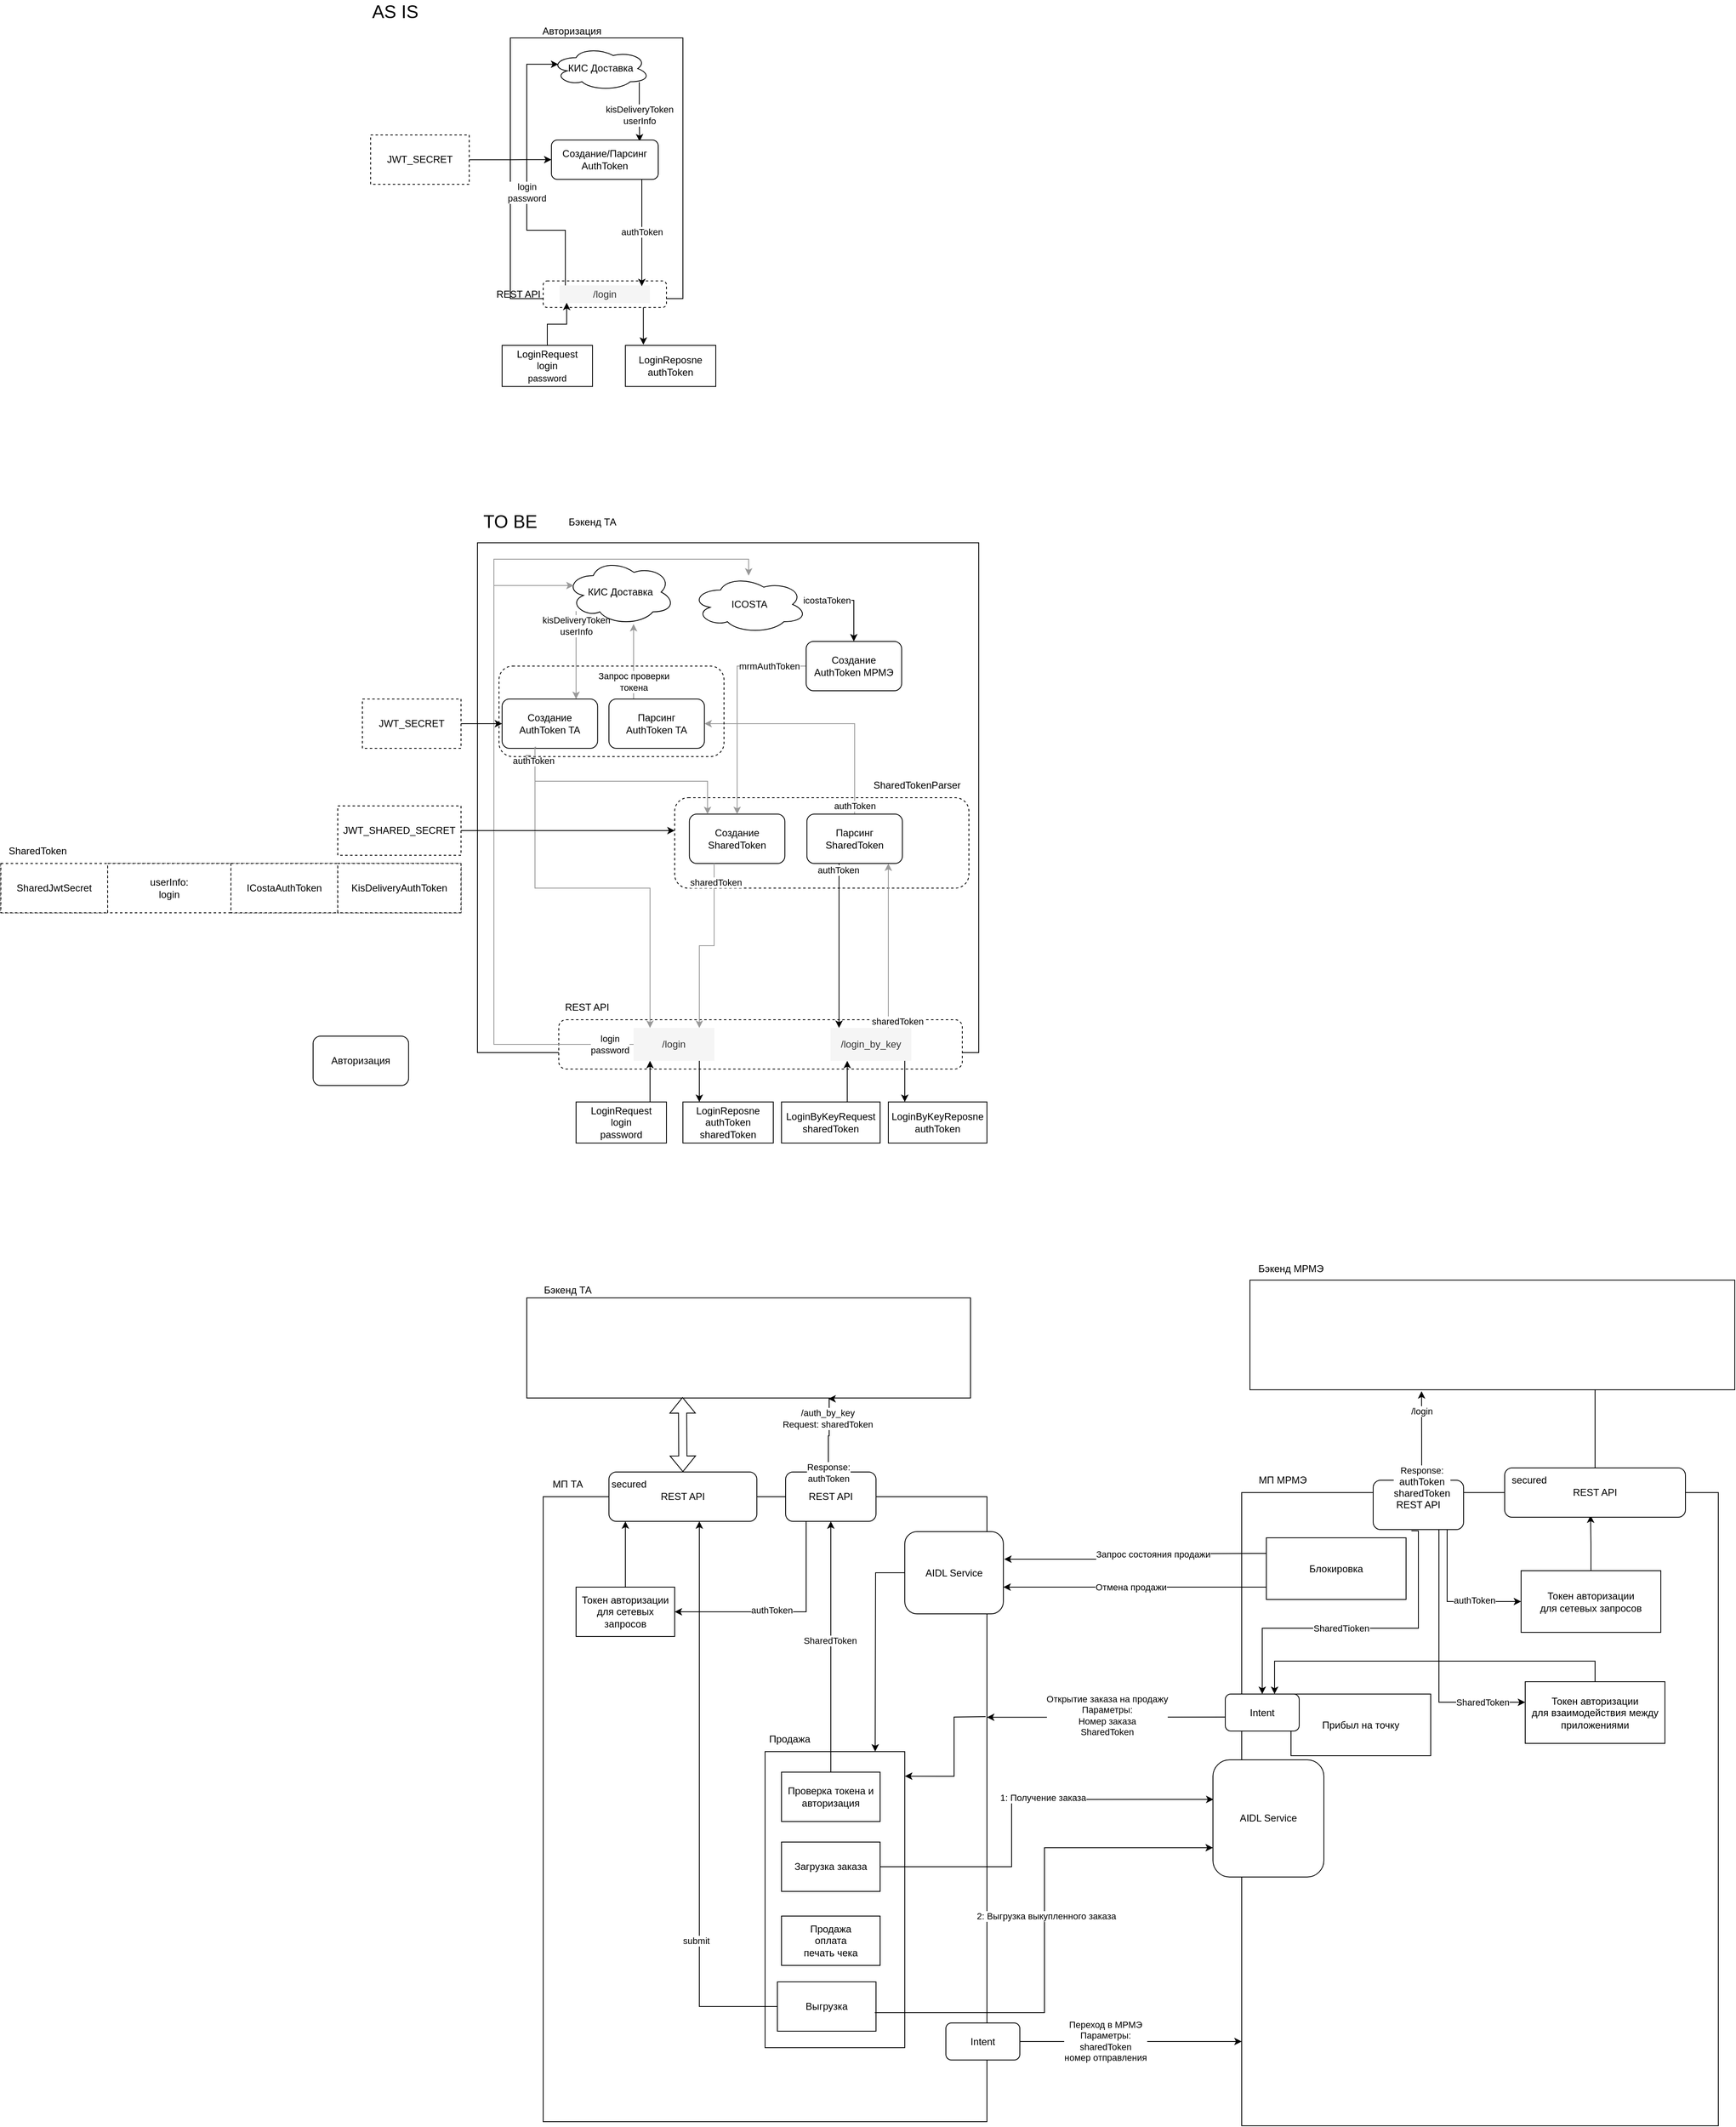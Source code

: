 <mxfile version="22.1.11" type="github">
  <diagram name="Страница — 1" id="DCO2adIk4ktqc4p3Er-f">
    <mxGraphModel dx="2122" dy="2095" grid="1" gridSize="10" guides="1" tooltips="1" connect="1" arrows="1" fold="1" page="0" pageScale="1" pageWidth="827" pageHeight="1169" math="0" shadow="0">
      <root>
        <mxCell id="0" />
        <mxCell id="1" parent="0" />
        <mxCell id="7NpBARmA--catoXs38UZ-27" value="" style="group" parent="1" vertex="1" connectable="0">
          <mxGeometry x="-440" y="340" width="580" height="790" as="geometry" />
        </mxCell>
        <mxCell id="7NpBARmA--catoXs38UZ-1" value="" style="rounded=0;whiteSpace=wrap;html=1;" parent="7NpBARmA--catoXs38UZ-27" vertex="1">
          <mxGeometry y="30" width="540" height="760" as="geometry" />
        </mxCell>
        <mxCell id="7NpBARmA--catoXs38UZ-10" value="AIDL Service" style="rounded=1;whiteSpace=wrap;html=1;" parent="7NpBARmA--catoXs38UZ-27" vertex="1">
          <mxGeometry x="440" y="72.5" width="120" height="100" as="geometry" />
        </mxCell>
        <mxCell id="7NpBARmA--catoXs38UZ-34" value="" style="rounded=0;whiteSpace=wrap;html=1;" parent="7NpBARmA--catoXs38UZ-27" vertex="1">
          <mxGeometry x="270" y="340" width="170" height="360" as="geometry" />
        </mxCell>
        <mxCell id="7NpBARmA--catoXs38UZ-58" style="edgeStyle=orthogonalEdgeStyle;rounded=0;orthogonalLoop=1;jettySize=auto;html=1;exitX=0;exitY=0.5;exitDx=0;exitDy=0;" parent="7NpBARmA--catoXs38UZ-27" source="7NpBARmA--catoXs38UZ-85" edge="1">
          <mxGeometry relative="1" as="geometry">
            <mxPoint x="270" y="497.524" as="sourcePoint" />
            <mxPoint x="190" y="60" as="targetPoint" />
            <Array as="points">
              <mxPoint x="190" y="650" />
            </Array>
          </mxGeometry>
        </mxCell>
        <mxCell id="7NpBARmA--catoXs38UZ-59" value="submit" style="edgeLabel;html=1;align=center;verticalAlign=middle;resizable=0;points=[];" parent="7NpBARmA--catoXs38UZ-58" vertex="1" connectable="0">
          <mxGeometry x="-0.489" y="4" relative="1" as="geometry">
            <mxPoint as="offset" />
          </mxGeometry>
        </mxCell>
        <mxCell id="7NpBARmA--catoXs38UZ-49" value="" style="endArrow=classic;html=1;rounded=0;exitX=0.997;exitY=0.352;exitDx=0;exitDy=0;exitPerimeter=0;entryX=1.001;entryY=0.083;entryDx=0;entryDy=0;entryPerimeter=0;" parent="7NpBARmA--catoXs38UZ-27" source="7NpBARmA--catoXs38UZ-1" target="7NpBARmA--catoXs38UZ-34" edge="1">
          <mxGeometry width="50" height="50" relative="1" as="geometry">
            <mxPoint x="810" y="280" as="sourcePoint" />
            <mxPoint x="860" y="230" as="targetPoint" />
            <Array as="points">
              <mxPoint x="500" y="298" />
              <mxPoint x="500" y="370" />
            </Array>
          </mxGeometry>
        </mxCell>
        <mxCell id="7NpBARmA--catoXs38UZ-54" style="edgeStyle=orthogonalEdgeStyle;rounded=0;orthogonalLoop=1;jettySize=auto;html=1;" parent="7NpBARmA--catoXs38UZ-27" source="7NpBARmA--catoXs38UZ-10" edge="1">
          <mxGeometry relative="1" as="geometry">
            <mxPoint x="404" y="340" as="targetPoint" />
          </mxGeometry>
        </mxCell>
        <mxCell id="7NpBARmA--catoXs38UZ-100" style="edgeStyle=orthogonalEdgeStyle;rounded=0;orthogonalLoop=1;jettySize=auto;html=1;" parent="7NpBARmA--catoXs38UZ-27" source="7NpBARmA--catoXs38UZ-69" target="7NpBARmA--catoXs38UZ-36" edge="1">
          <mxGeometry relative="1" as="geometry">
            <Array as="points">
              <mxPoint x="100" y="80" />
              <mxPoint x="100" y="80" />
            </Array>
          </mxGeometry>
        </mxCell>
        <mxCell id="7NpBARmA--catoXs38UZ-69" value="Токен авторизации&lt;br style=&quot;border-color: var(--border-color);&quot;&gt;для сетевых запросов" style="rounded=0;whiteSpace=wrap;html=1;" parent="7NpBARmA--catoXs38UZ-27" vertex="1">
          <mxGeometry x="40" y="140" width="120" height="60" as="geometry" />
        </mxCell>
        <mxCell id="7NpBARmA--catoXs38UZ-96" style="edgeStyle=orthogonalEdgeStyle;rounded=0;orthogonalLoop=1;jettySize=auto;html=1;entryX=0.5;entryY=1;entryDx=0;entryDy=0;" parent="7NpBARmA--catoXs38UZ-27" source="7NpBARmA--catoXs38UZ-83" target="7NpBARmA--catoXs38UZ-92" edge="1">
          <mxGeometry relative="1" as="geometry" />
        </mxCell>
        <mxCell id="7NpBARmA--catoXs38UZ-97" value="SharedToken" style="edgeLabel;html=1;align=center;verticalAlign=middle;resizable=0;points=[];" parent="7NpBARmA--catoXs38UZ-96" vertex="1" connectable="0">
          <mxGeometry x="0.051" y="1" relative="1" as="geometry">
            <mxPoint as="offset" />
          </mxGeometry>
        </mxCell>
        <mxCell id="7NpBARmA--catoXs38UZ-83" value="Проверка токена и авторизация" style="rounded=0;whiteSpace=wrap;html=1;" parent="7NpBARmA--catoXs38UZ-27" vertex="1">
          <mxGeometry x="290" y="365" width="120" height="60" as="geometry" />
        </mxCell>
        <mxCell id="7NpBARmA--catoXs38UZ-84" value="Продажа&lt;br&gt;оплата&lt;br&gt;печать чека" style="rounded=0;whiteSpace=wrap;html=1;" parent="7NpBARmA--catoXs38UZ-27" vertex="1">
          <mxGeometry x="290" y="540" width="120" height="60" as="geometry" />
        </mxCell>
        <mxCell id="7NpBARmA--catoXs38UZ-85" value="Выгрузка" style="rounded=0;whiteSpace=wrap;html=1;" parent="7NpBARmA--catoXs38UZ-27" vertex="1">
          <mxGeometry x="285" y="620" width="120" height="60" as="geometry" />
        </mxCell>
        <mxCell id="7NpBARmA--catoXs38UZ-86" value="Продажа" style="text;html=1;strokeColor=none;fillColor=none;align=center;verticalAlign=middle;whiteSpace=wrap;rounded=0;" parent="7NpBARmA--catoXs38UZ-27" vertex="1">
          <mxGeometry x="270" y="310" width="60" height="30" as="geometry" />
        </mxCell>
        <mxCell id="7NpBARmA--catoXs38UZ-88" value="" style="group" parent="7NpBARmA--catoXs38UZ-27" vertex="1" connectable="0">
          <mxGeometry x="30" width="230" height="60" as="geometry" />
        </mxCell>
        <mxCell id="7NpBARmA--catoXs38UZ-89" value="" style="group" parent="7NpBARmA--catoXs38UZ-88" vertex="1" connectable="0">
          <mxGeometry width="230" height="60" as="geometry" />
        </mxCell>
        <mxCell id="7NpBARmA--catoXs38UZ-36" value="REST API" style="rounded=1;whiteSpace=wrap;html=1;" parent="7NpBARmA--catoXs38UZ-89" vertex="1">
          <mxGeometry x="50" width="180" height="60" as="geometry" />
        </mxCell>
        <mxCell id="7NpBARmA--catoXs38UZ-87" value="secured" style="text;html=1;strokeColor=none;fillColor=none;align=center;verticalAlign=middle;whiteSpace=wrap;rounded=0;" parent="7NpBARmA--catoXs38UZ-89" vertex="1">
          <mxGeometry x="50" width="49.286" height="30" as="geometry" />
        </mxCell>
        <mxCell id="7NpBARmA--catoXs38UZ-98" style="edgeStyle=orthogonalEdgeStyle;rounded=0;orthogonalLoop=1;jettySize=auto;html=1;entryX=1;entryY=0.5;entryDx=0;entryDy=0;" parent="7NpBARmA--catoXs38UZ-27" source="7NpBARmA--catoXs38UZ-92" target="7NpBARmA--catoXs38UZ-69" edge="1">
          <mxGeometry relative="1" as="geometry">
            <Array as="points">
              <mxPoint x="320" y="170" />
            </Array>
          </mxGeometry>
        </mxCell>
        <mxCell id="7NpBARmA--catoXs38UZ-99" value="authToken" style="edgeLabel;html=1;align=center;verticalAlign=middle;resizable=0;points=[];" parent="7NpBARmA--catoXs38UZ-98" vertex="1" connectable="0">
          <mxGeometry x="0.131" y="-2" relative="1" as="geometry">
            <mxPoint as="offset" />
          </mxGeometry>
        </mxCell>
        <mxCell id="7NpBARmA--catoXs38UZ-92" value="REST API" style="rounded=1;whiteSpace=wrap;html=1;" parent="7NpBARmA--catoXs38UZ-27" vertex="1">
          <mxGeometry x="295" width="110" height="60" as="geometry" />
        </mxCell>
        <mxCell id="7NpBARmA--catoXs38UZ-101" value="Загрузка заказа" style="rounded=0;whiteSpace=wrap;html=1;" parent="7NpBARmA--catoXs38UZ-27" vertex="1">
          <mxGeometry x="290" y="450" width="120" height="60" as="geometry" />
        </mxCell>
        <mxCell id="7NpBARmA--catoXs38UZ-7" value="МП ТА" style="text;html=1;strokeColor=none;fillColor=none;align=center;verticalAlign=middle;whiteSpace=wrap;rounded=0;" parent="7NpBARmA--catoXs38UZ-27" vertex="1">
          <mxGeometry width="60" height="30" as="geometry" />
        </mxCell>
        <mxCell id="7NpBARmA--catoXs38UZ-228" value="Intent" style="rounded=1;whiteSpace=wrap;html=1;" parent="7NpBARmA--catoXs38UZ-27" vertex="1">
          <mxGeometry x="490" y="670" width="90" height="45" as="geometry" />
        </mxCell>
        <mxCell id="7NpBARmA--catoXs38UZ-28" value="" style="group" parent="1" vertex="1" connectable="0">
          <mxGeometry x="410" y="335" width="580" height="800" as="geometry" />
        </mxCell>
        <mxCell id="7NpBARmA--catoXs38UZ-2" value="" style="rounded=0;whiteSpace=wrap;html=1;" parent="7NpBARmA--catoXs38UZ-28" vertex="1">
          <mxGeometry y="30" width="580" height="770" as="geometry" />
        </mxCell>
        <mxCell id="7NpBARmA--catoXs38UZ-8" value="МП МРМЭ" style="text;html=1;strokeColor=none;fillColor=none;align=center;verticalAlign=middle;whiteSpace=wrap;rounded=0;" parent="7NpBARmA--catoXs38UZ-28" vertex="1">
          <mxGeometry width="100" height="30" as="geometry" />
        </mxCell>
        <mxCell id="7NpBARmA--catoXs38UZ-14" value="Блокировка" style="rounded=0;whiteSpace=wrap;html=1;" parent="7NpBARmA--catoXs38UZ-28" vertex="1">
          <mxGeometry x="30" y="85" width="170" height="75" as="geometry" />
        </mxCell>
        <mxCell id="7NpBARmA--catoXs38UZ-33" value="Прибыл на точку" style="rounded=0;whiteSpace=wrap;html=1;" parent="7NpBARmA--catoXs38UZ-28" vertex="1">
          <mxGeometry x="60" y="275" width="170" height="75" as="geometry" />
        </mxCell>
        <mxCell id="7NpBARmA--catoXs38UZ-46" value="Intent" style="rounded=1;whiteSpace=wrap;html=1;" parent="7NpBARmA--catoXs38UZ-28" vertex="1">
          <mxGeometry x="-20" y="275" width="90" height="45" as="geometry" />
        </mxCell>
        <mxCell id="7NpBARmA--catoXs38UZ-48" value="AIDL Service" style="rounded=1;whiteSpace=wrap;html=1;" parent="7NpBARmA--catoXs38UZ-28" vertex="1">
          <mxGeometry x="-35" y="355" width="135" height="142.5" as="geometry" />
        </mxCell>
        <mxCell id="7NpBARmA--catoXs38UZ-71" style="edgeStyle=orthogonalEdgeStyle;rounded=0;orthogonalLoop=1;jettySize=auto;html=1;exitX=0.423;exitY=1.026;exitDx=0;exitDy=0;exitPerimeter=0;" parent="7NpBARmA--catoXs38UZ-28" source="7NpBARmA--catoXs38UZ-9" target="7NpBARmA--catoXs38UZ-46" edge="1">
          <mxGeometry relative="1" as="geometry">
            <Array as="points">
              <mxPoint x="215" y="195" />
              <mxPoint x="25" y="195" />
            </Array>
          </mxGeometry>
        </mxCell>
        <mxCell id="7NpBARmA--catoXs38UZ-72" value="SharedTioken" style="edgeLabel;html=1;align=center;verticalAlign=middle;resizable=0;points=[];" parent="7NpBARmA--catoXs38UZ-71" vertex="1" connectable="0">
          <mxGeometry x="0.115" relative="1" as="geometry">
            <mxPoint as="offset" />
          </mxGeometry>
        </mxCell>
        <mxCell id="7NpBARmA--catoXs38UZ-77" style="edgeStyle=orthogonalEdgeStyle;rounded=0;orthogonalLoop=1;jettySize=auto;html=1;entryX=0;entryY=0.5;entryDx=0;entryDy=0;" parent="7NpBARmA--catoXs38UZ-28" source="7NpBARmA--catoXs38UZ-9" target="7NpBARmA--catoXs38UZ-76" edge="1">
          <mxGeometry relative="1" as="geometry">
            <Array as="points">
              <mxPoint x="250" y="163" />
            </Array>
          </mxGeometry>
        </mxCell>
        <mxCell id="7NpBARmA--catoXs38UZ-78" value="authToken" style="edgeLabel;html=1;align=center;verticalAlign=middle;resizable=0;points=[];" parent="7NpBARmA--catoXs38UZ-77" vertex="1" connectable="0">
          <mxGeometry x="0.354" y="2" relative="1" as="geometry">
            <mxPoint as="offset" />
          </mxGeometry>
        </mxCell>
        <mxCell id="wisPoEuZqD0PyO1cnrEd-69" style="edgeStyle=orthogonalEdgeStyle;rounded=0;orthogonalLoop=1;jettySize=auto;html=1;" edge="1" parent="7NpBARmA--catoXs38UZ-28" source="7NpBARmA--catoXs38UZ-9" target="wisPoEuZqD0PyO1cnrEd-68">
          <mxGeometry relative="1" as="geometry">
            <Array as="points">
              <mxPoint x="240" y="285" />
            </Array>
          </mxGeometry>
        </mxCell>
        <mxCell id="wisPoEuZqD0PyO1cnrEd-70" value="SharedToken" style="edgeLabel;html=1;align=center;verticalAlign=middle;resizable=0;points=[];" vertex="1" connectable="0" parent="wisPoEuZqD0PyO1cnrEd-69">
          <mxGeometry x="0.67" relative="1" as="geometry">
            <mxPoint as="offset" />
          </mxGeometry>
        </mxCell>
        <mxCell id="7NpBARmA--catoXs38UZ-9" value="REST API" style="rounded=1;whiteSpace=wrap;html=1;" parent="7NpBARmA--catoXs38UZ-28" vertex="1">
          <mxGeometry x="160" y="15" width="110" height="60" as="geometry" />
        </mxCell>
        <mxCell id="7NpBARmA--catoXs38UZ-76" value="Токен авторизации&lt;br&gt;для сетевых запросов" style="rounded=0;whiteSpace=wrap;html=1;" parent="7NpBARmA--catoXs38UZ-28" vertex="1">
          <mxGeometry x="340" y="125" width="170" height="75" as="geometry" />
        </mxCell>
        <mxCell id="7NpBARmA--catoXs38UZ-81" style="edgeStyle=orthogonalEdgeStyle;rounded=0;orthogonalLoop=1;jettySize=auto;html=1;" parent="7NpBARmA--catoXs38UZ-28" source="7NpBARmA--catoXs38UZ-79" edge="1">
          <mxGeometry relative="1" as="geometry">
            <mxPoint x="430" y="-125" as="targetPoint" />
          </mxGeometry>
        </mxCell>
        <mxCell id="7NpBARmA--catoXs38UZ-80" style="edgeStyle=orthogonalEdgeStyle;rounded=0;orthogonalLoop=1;jettySize=auto;html=1;entryX=0.475;entryY=0.963;entryDx=0;entryDy=0;entryPerimeter=0;" parent="7NpBARmA--catoXs38UZ-28" source="7NpBARmA--catoXs38UZ-76" target="7NpBARmA--catoXs38UZ-79" edge="1">
          <mxGeometry relative="1" as="geometry" />
        </mxCell>
        <mxCell id="7NpBARmA--catoXs38UZ-91" value="" style="group" parent="7NpBARmA--catoXs38UZ-28" vertex="1" connectable="0">
          <mxGeometry x="320" width="220" height="60" as="geometry" />
        </mxCell>
        <mxCell id="7NpBARmA--catoXs38UZ-79" value="REST API" style="rounded=1;whiteSpace=wrap;html=1;" parent="7NpBARmA--catoXs38UZ-91" vertex="1">
          <mxGeometry width="220" height="60" as="geometry" />
        </mxCell>
        <mxCell id="7NpBARmA--catoXs38UZ-90" value="secured" style="text;html=1;strokeColor=none;fillColor=none;align=center;verticalAlign=middle;whiteSpace=wrap;rounded=0;" parent="7NpBARmA--catoXs38UZ-91" vertex="1">
          <mxGeometry width="60" height="30" as="geometry" />
        </mxCell>
        <mxCell id="wisPoEuZqD0PyO1cnrEd-71" style="edgeStyle=orthogonalEdgeStyle;rounded=0;orthogonalLoop=1;jettySize=auto;html=1;" edge="1" parent="7NpBARmA--catoXs38UZ-28" source="wisPoEuZqD0PyO1cnrEd-68" target="7NpBARmA--catoXs38UZ-46">
          <mxGeometry relative="1" as="geometry">
            <Array as="points">
              <mxPoint x="430" y="235" />
              <mxPoint x="40" y="235" />
            </Array>
          </mxGeometry>
        </mxCell>
        <mxCell id="wisPoEuZqD0PyO1cnrEd-68" value="Токен авторизации&lt;br&gt;для взаимодействия между приложениями" style="rounded=0;whiteSpace=wrap;html=1;" vertex="1" parent="7NpBARmA--catoXs38UZ-28">
          <mxGeometry x="345" y="260" width="170" height="75" as="geometry" />
        </mxCell>
        <mxCell id="7NpBARmA--catoXs38UZ-20" style="edgeStyle=orthogonalEdgeStyle;rounded=0;orthogonalLoop=1;jettySize=auto;html=1;" parent="1" source="7NpBARmA--catoXs38UZ-14" target="7NpBARmA--catoXs38UZ-10" edge="1">
          <mxGeometry relative="1" as="geometry">
            <mxPoint x="130" y="479" as="targetPoint" />
            <Array as="points">
              <mxPoint x="150" y="480" />
              <mxPoint x="150" y="480" />
            </Array>
          </mxGeometry>
        </mxCell>
        <mxCell id="7NpBARmA--catoXs38UZ-22" value="Отмена продажи" style="edgeLabel;html=1;align=center;verticalAlign=middle;resizable=0;points=[];" parent="7NpBARmA--catoXs38UZ-20" vertex="1" connectable="0">
          <mxGeometry x="0.031" relative="1" as="geometry">
            <mxPoint as="offset" />
          </mxGeometry>
        </mxCell>
        <mxCell id="7NpBARmA--catoXs38UZ-23" style="edgeStyle=orthogonalEdgeStyle;rounded=0;orthogonalLoop=1;jettySize=auto;html=1;entryX=1.008;entryY=0.335;entryDx=0;entryDy=0;entryPerimeter=0;" parent="1" target="7NpBARmA--catoXs38UZ-10" edge="1">
          <mxGeometry relative="1" as="geometry">
            <mxPoint x="440" y="439" as="sourcePoint" />
            <mxPoint x="160" y="445" as="targetPoint" />
          </mxGeometry>
        </mxCell>
        <mxCell id="7NpBARmA--catoXs38UZ-24" value="Запрос состояния продажи" style="edgeLabel;html=1;align=center;verticalAlign=middle;resizable=0;points=[];" parent="7NpBARmA--catoXs38UZ-23" vertex="1" connectable="0">
          <mxGeometry x="-0.149" relative="1" as="geometry">
            <mxPoint as="offset" />
          </mxGeometry>
        </mxCell>
        <mxCell id="7NpBARmA--catoXs38UZ-25" value="" style="group" parent="1" vertex="1" connectable="0">
          <mxGeometry x="-460" y="110" width="540" height="140" as="geometry" />
        </mxCell>
        <mxCell id="7NpBARmA--catoXs38UZ-3" value="" style="rounded=0;whiteSpace=wrap;html=1;" parent="7NpBARmA--catoXs38UZ-25" vertex="1">
          <mxGeometry y="18.261" width="540" height="121.739" as="geometry" />
        </mxCell>
        <mxCell id="7NpBARmA--catoXs38UZ-5" value="Бэкенд ТА" style="text;html=1;strokeColor=none;fillColor=none;align=center;verticalAlign=middle;whiteSpace=wrap;rounded=0;" parent="7NpBARmA--catoXs38UZ-25" vertex="1">
          <mxGeometry width="100" height="18.261" as="geometry" />
        </mxCell>
        <mxCell id="7NpBARmA--catoXs38UZ-26" value="" style="group" parent="1" vertex="1" connectable="0">
          <mxGeometry x="420" y="80" width="590" height="160" as="geometry" />
        </mxCell>
        <mxCell id="7NpBARmA--catoXs38UZ-4" value="" style="rounded=0;whiteSpace=wrap;html=1;" parent="7NpBARmA--catoXs38UZ-26" vertex="1">
          <mxGeometry y="26.667" width="590" height="133.333" as="geometry" />
        </mxCell>
        <mxCell id="7NpBARmA--catoXs38UZ-6" value="Бэкенд МРМЭ" style="text;html=1;strokeColor=none;fillColor=none;align=center;verticalAlign=middle;whiteSpace=wrap;rounded=0;" parent="7NpBARmA--catoXs38UZ-26" vertex="1">
          <mxGeometry width="100" height="26.667" as="geometry" />
        </mxCell>
        <mxCell id="7NpBARmA--catoXs38UZ-37" value="" style="endArrow=classic;html=1;rounded=0;entryX=1;entryY=0.353;entryDx=0;entryDy=0;entryPerimeter=0;" parent="1" target="7NpBARmA--catoXs38UZ-1" edge="1">
          <mxGeometry width="50" height="50" relative="1" as="geometry">
            <mxPoint x="390" y="638" as="sourcePoint" />
            <mxPoint x="420" y="570" as="targetPoint" />
          </mxGeometry>
        </mxCell>
        <mxCell id="7NpBARmA--catoXs38UZ-38" value="Открытие заказа на продажу&lt;br&gt;Параметры:&lt;br&gt;Номер заказа&lt;br&gt;SharedToken" style="edgeLabel;html=1;align=center;verticalAlign=middle;resizable=0;points=[];" parent="7NpBARmA--catoXs38UZ-37" vertex="1" connectable="0">
          <mxGeometry x="-0.003" y="-2" relative="1" as="geometry">
            <mxPoint as="offset" />
          </mxGeometry>
        </mxCell>
        <mxCell id="7NpBARmA--catoXs38UZ-50" style="edgeStyle=orthogonalEdgeStyle;rounded=0;orthogonalLoop=1;jettySize=auto;html=1;entryX=0.005;entryY=0.338;entryDx=0;entryDy=0;entryPerimeter=0;startArrow=none;startFill=0;endArrow=classic;endFill=1;exitX=1;exitY=0.5;exitDx=0;exitDy=0;" parent="1" source="7NpBARmA--catoXs38UZ-101" target="7NpBARmA--catoXs38UZ-48" edge="1">
          <mxGeometry relative="1" as="geometry">
            <mxPoint x="310" y="790" as="targetPoint" />
            <Array as="points">
              <mxPoint x="130" y="820" />
              <mxPoint x="130" y="738" />
            </Array>
          </mxGeometry>
        </mxCell>
        <mxCell id="7NpBARmA--catoXs38UZ-51" value="1: Получение заказа" style="edgeLabel;html=1;align=center;verticalAlign=middle;resizable=0;points=[];" parent="7NpBARmA--catoXs38UZ-50" vertex="1" connectable="0">
          <mxGeometry x="0.148" y="2" relative="1" as="geometry">
            <mxPoint as="offset" />
          </mxGeometry>
        </mxCell>
        <mxCell id="7NpBARmA--catoXs38UZ-61" style="edgeStyle=orthogonalEdgeStyle;rounded=0;orthogonalLoop=1;jettySize=auto;html=1;entryX=0;entryY=0.75;entryDx=0;entryDy=0;exitX=0.988;exitY=0.625;exitDx=0;exitDy=0;exitPerimeter=0;" parent="1" source="7NpBARmA--catoXs38UZ-85" target="7NpBARmA--catoXs38UZ-48" edge="1">
          <mxGeometry relative="1" as="geometry">
            <mxPoint y="810" as="sourcePoint" />
            <mxPoint x="375" y="780" as="targetPoint" />
          </mxGeometry>
        </mxCell>
        <mxCell id="7NpBARmA--catoXs38UZ-62" value="2: Выгрузка выкупленного заказа" style="edgeLabel;html=1;align=center;verticalAlign=middle;resizable=0;points=[];" parent="7NpBARmA--catoXs38UZ-61" vertex="1" connectable="0">
          <mxGeometry x="0.058" y="-2" relative="1" as="geometry">
            <mxPoint as="offset" />
          </mxGeometry>
        </mxCell>
        <mxCell id="7NpBARmA--catoXs38UZ-15" style="edgeStyle=orthogonalEdgeStyle;rounded=0;orthogonalLoop=1;jettySize=auto;html=1;entryX=0.354;entryY=1.013;entryDx=0;entryDy=0;entryPerimeter=0;startArrow=classic;startFill=1;" parent="1" source="7NpBARmA--catoXs38UZ-9" target="7NpBARmA--catoXs38UZ-4" edge="1">
          <mxGeometry relative="1" as="geometry">
            <Array as="points">
              <mxPoint x="629" y="300" />
              <mxPoint x="629" y="300" />
            </Array>
          </mxGeometry>
        </mxCell>
        <mxCell id="7NpBARmA--catoXs38UZ-16" value="/login" style="edgeLabel;html=1;align=center;verticalAlign=middle;resizable=0;points=[];" parent="7NpBARmA--catoXs38UZ-15" vertex="1" connectable="0">
          <mxGeometry x="0.151" relative="1" as="geometry">
            <mxPoint y="-22" as="offset" />
          </mxGeometry>
        </mxCell>
        <mxCell id="7NpBARmA--catoXs38UZ-74" value="Response:&lt;br style=&quot;border-color: var(--border-color); font-size: 12px;&quot;&gt;&lt;span style=&quot;font-size: 12px;&quot;&gt;authToken&lt;/span&gt;&lt;br style=&quot;border-color: var(--border-color); font-size: 12px;&quot;&gt;&lt;span style=&quot;font-size: 12px;&quot;&gt;sharedToken&lt;/span&gt;" style="edgeLabel;html=1;align=center;verticalAlign=middle;resizable=0;points=[];" parent="7NpBARmA--catoXs38UZ-15" vertex="1" connectable="0">
          <mxGeometry x="-0.451" relative="1" as="geometry">
            <mxPoint y="31" as="offset" />
          </mxGeometry>
        </mxCell>
        <mxCell id="7NpBARmA--catoXs38UZ-93" style="edgeStyle=orthogonalEdgeStyle;rounded=0;orthogonalLoop=1;jettySize=auto;html=1;" parent="1" source="7NpBARmA--catoXs38UZ-92" edge="1">
          <mxGeometry relative="1" as="geometry">
            <mxPoint x="-93" y="251" as="targetPoint" />
            <Array as="points">
              <mxPoint x="-93" y="296" />
              <mxPoint x="-92" y="296" />
              <mxPoint x="-92" y="251" />
            </Array>
          </mxGeometry>
        </mxCell>
        <mxCell id="7NpBARmA--catoXs38UZ-94" value="/auth_by_key&lt;br&gt;Request: sharedToken" style="edgeLabel;html=1;align=center;verticalAlign=middle;resizable=0;points=[];" parent="7NpBARmA--catoXs38UZ-93" vertex="1" connectable="0">
          <mxGeometry x="0.107" y="1" relative="1" as="geometry">
            <mxPoint x="-1" y="-16" as="offset" />
          </mxGeometry>
        </mxCell>
        <mxCell id="7NpBARmA--catoXs38UZ-102" value="Response:&lt;br&gt;authToken" style="edgeLabel;html=1;align=center;verticalAlign=middle;resizable=0;points=[];" parent="7NpBARmA--catoXs38UZ-93" vertex="1" connectable="0">
          <mxGeometry x="-0.76" y="-2" relative="1" as="geometry">
            <mxPoint x="-2" y="12" as="offset" />
          </mxGeometry>
        </mxCell>
        <mxCell id="7NpBARmA--catoXs38UZ-118" value="" style="shape=flexArrow;endArrow=classic;html=1;rounded=0;exitX=0.5;exitY=0;exitDx=0;exitDy=0;startArrow=block;entryX=0.351;entryY=0.991;entryDx=0;entryDy=0;entryPerimeter=0;" parent="1" source="7NpBARmA--catoXs38UZ-36" target="7NpBARmA--catoXs38UZ-3" edge="1">
          <mxGeometry width="50" height="50" relative="1" as="geometry">
            <mxPoint x="-170" y="70" as="sourcePoint" />
            <mxPoint x="-350" y="300" as="targetPoint" />
          </mxGeometry>
        </mxCell>
        <mxCell id="7NpBARmA--catoXs38UZ-127" value="" style="group" parent="1" vertex="1" connectable="0">
          <mxGeometry x="-430" y="-790" width="590" height="670" as="geometry" />
        </mxCell>
        <mxCell id="7NpBARmA--catoXs38UZ-125" value="" style="rounded=0;whiteSpace=wrap;html=1;strokeColor=default;gradientColor=none;" parent="7NpBARmA--catoXs38UZ-127" vertex="1">
          <mxGeometry x="-90" width="610" height="620" as="geometry" />
        </mxCell>
        <mxCell id="7NpBARmA--catoXs38UZ-131" style="edgeStyle=orthogonalEdgeStyle;rounded=0;orthogonalLoop=1;jettySize=auto;html=1;strokeColor=#999999;" parent="7NpBARmA--catoXs38UZ-127" source="7NpBARmA--catoXs38UZ-128" target="7NpBARmA--catoXs38UZ-130" edge="1">
          <mxGeometry relative="1" as="geometry">
            <Array as="points">
              <mxPoint x="30" y="180" />
              <mxPoint x="30" y="180" />
            </Array>
          </mxGeometry>
        </mxCell>
        <mxCell id="7NpBARmA--catoXs38UZ-221" value="kisDeliveryToken&lt;br&gt;userInfo" style="edgeLabel;html=1;align=center;verticalAlign=middle;resizable=0;points=[];" parent="7NpBARmA--catoXs38UZ-131" vertex="1" connectable="0">
          <mxGeometry x="0.558" relative="1" as="geometry">
            <mxPoint y="-66" as="offset" />
          </mxGeometry>
        </mxCell>
        <mxCell id="7NpBARmA--catoXs38UZ-128" value="КИС Доставка" style="ellipse;shape=cloud;whiteSpace=wrap;html=1;shadow=0;" parent="7NpBARmA--catoXs38UZ-127" vertex="1">
          <mxGeometry x="17.88" y="20" width="132.12" height="80" as="geometry" />
        </mxCell>
        <mxCell id="wisPoEuZqD0PyO1cnrEd-86" style="edgeStyle=orthogonalEdgeStyle;rounded=0;orthogonalLoop=1;jettySize=auto;html=1;" edge="1" parent="7NpBARmA--catoXs38UZ-127" source="7NpBARmA--catoXs38UZ-129" target="wisPoEuZqD0PyO1cnrEd-83">
          <mxGeometry relative="1" as="geometry">
            <Array as="points">
              <mxPoint x="368" y="70" />
            </Array>
          </mxGeometry>
        </mxCell>
        <mxCell id="wisPoEuZqD0PyO1cnrEd-87" value="icostaToken" style="edgeLabel;html=1;align=center;verticalAlign=middle;resizable=0;points=[];" vertex="1" connectable="0" parent="wisPoEuZqD0PyO1cnrEd-86">
          <mxGeometry x="-0.829" y="1" relative="1" as="geometry">
            <mxPoint x="16" y="1" as="offset" />
          </mxGeometry>
        </mxCell>
        <mxCell id="7NpBARmA--catoXs38UZ-129" value="ICOSTA" style="ellipse;shape=cloud;rounded=0;whiteSpace=wrap;html=1;shadow=0;" parent="7NpBARmA--catoXs38UZ-127" vertex="1">
          <mxGeometry x="170.76" y="40" width="140.15" height="70" as="geometry" />
        </mxCell>
        <mxCell id="7NpBARmA--catoXs38UZ-130" value="Создание AuthToken TA" style="rounded=1;whiteSpace=wrap;html=1;" parent="7NpBARmA--catoXs38UZ-127" vertex="1">
          <mxGeometry x="-60.001" y="190" width="116.212" height="60" as="geometry" />
        </mxCell>
        <mxCell id="7NpBARmA--catoXs38UZ-137" value="" style="rounded=1;whiteSpace=wrap;html=1;dashed=1;" parent="7NpBARmA--catoXs38UZ-127" vertex="1">
          <mxGeometry x="8.94" y="580" width="491.06" height="60" as="geometry" />
        </mxCell>
        <mxCell id="wisPoEuZqD0PyO1cnrEd-76" style="edgeStyle=orthogonalEdgeStyle;rounded=0;orthogonalLoop=1;jettySize=auto;html=1;strokeWidth=1;strokeColor=#999999;" edge="1" parent="7NpBARmA--catoXs38UZ-127" source="7NpBARmA--catoXs38UZ-138" target="7NpBARmA--catoXs38UZ-129">
          <mxGeometry relative="1" as="geometry">
            <Array as="points">
              <mxPoint x="-70" y="610" />
              <mxPoint x="-70" y="20" />
              <mxPoint x="240" y="20" />
            </Array>
          </mxGeometry>
        </mxCell>
        <mxCell id="7NpBARmA--catoXs38UZ-138" value="/login" style="rounded=0;whiteSpace=wrap;html=1;fillColor=#f5f5f5;fontColor=#333333;strokeColor=none;" parent="7NpBARmA--catoXs38UZ-127" vertex="1">
          <mxGeometry x="99.998" y="590" width="98.333" height="40" as="geometry" />
        </mxCell>
        <mxCell id="7NpBARmA--catoXs38UZ-136" style="edgeStyle=orthogonalEdgeStyle;rounded=0;orthogonalLoop=1;jettySize=auto;html=1;strokeColor=#999999;" parent="7NpBARmA--catoXs38UZ-127" source="7NpBARmA--catoXs38UZ-130" edge="1">
          <mxGeometry relative="1" as="geometry">
            <mxPoint x="120" y="590" as="targetPoint" />
            <Array as="points">
              <mxPoint x="-20" y="420" />
              <mxPoint x="120" y="420" />
            </Array>
          </mxGeometry>
        </mxCell>
        <mxCell id="wisPoEuZqD0PyO1cnrEd-96" value="Text" style="edgeLabel;html=1;align=center;verticalAlign=middle;resizable=0;points=[];" vertex="1" connectable="0" parent="7NpBARmA--catoXs38UZ-136">
          <mxGeometry x="-0.952" y="-2" relative="1" as="geometry">
            <mxPoint as="offset" />
          </mxGeometry>
        </mxCell>
        <mxCell id="7NpBARmA--catoXs38UZ-139" value="REST API" style="text;html=1;strokeColor=none;fillColor=none;align=center;verticalAlign=middle;whiteSpace=wrap;rounded=0;" parent="7NpBARmA--catoXs38UZ-127" vertex="1">
          <mxGeometry y="550" width="86.59" height="30" as="geometry" />
        </mxCell>
        <mxCell id="7NpBARmA--catoXs38UZ-160" value="/login_by_key" style="rounded=0;whiteSpace=wrap;html=1;fillColor=#f5f5f5;fontColor=#333333;strokeColor=none;" parent="7NpBARmA--catoXs38UZ-127" vertex="1">
          <mxGeometry x="339.697" y="590" width="98.333" height="40" as="geometry" />
        </mxCell>
        <mxCell id="7NpBARmA--catoXs38UZ-165" value="" style="rounded=1;whiteSpace=wrap;html=1;dashed=1;" parent="7NpBARmA--catoXs38UZ-127" vertex="1">
          <mxGeometry x="150" y="310" width="358.03" height="110" as="geometry" />
        </mxCell>
        <mxCell id="7NpBARmA--catoXs38UZ-142" value="Создание SharedToken" style="rounded=1;whiteSpace=wrap;html=1;" parent="7NpBARmA--catoXs38UZ-127" vertex="1">
          <mxGeometry x="167.878" y="330" width="116.212" height="60" as="geometry" />
        </mxCell>
        <mxCell id="7NpBARmA--catoXs38UZ-162" style="edgeStyle=orthogonalEdgeStyle;rounded=0;orthogonalLoop=1;jettySize=auto;html=1;strokeColor=#999999;" parent="7NpBARmA--catoXs38UZ-127" source="7NpBARmA--catoXs38UZ-160" target="7NpBARmA--catoXs38UZ-167" edge="1">
          <mxGeometry relative="1" as="geometry">
            <Array as="points">
              <mxPoint x="410" y="490" />
              <mxPoint x="410" y="490" />
            </Array>
          </mxGeometry>
        </mxCell>
        <mxCell id="7NpBARmA--catoXs38UZ-163" value="sharedToken" style="edgeLabel;html=1;align=center;verticalAlign=middle;resizable=0;points=[];" parent="7NpBARmA--catoXs38UZ-162" vertex="1" connectable="0">
          <mxGeometry x="-0.377" relative="1" as="geometry">
            <mxPoint x="11" y="54" as="offset" />
          </mxGeometry>
        </mxCell>
        <mxCell id="7NpBARmA--catoXs38UZ-153" style="edgeStyle=orthogonalEdgeStyle;rounded=0;orthogonalLoop=1;jettySize=auto;html=1;strokeColor=#999999;" parent="7NpBARmA--catoXs38UZ-127" source="7NpBARmA--catoXs38UZ-142" target="7NpBARmA--catoXs38UZ-138" edge="1">
          <mxGeometry relative="1" as="geometry">
            <Array as="points">
              <mxPoint x="198" y="490" />
              <mxPoint x="180" y="490" />
            </Array>
          </mxGeometry>
        </mxCell>
        <mxCell id="7NpBARmA--catoXs38UZ-157" value="sharedToken" style="edgeLabel;html=1;align=center;verticalAlign=middle;resizable=0;points=[];" parent="7NpBARmA--catoXs38UZ-153" vertex="1" connectable="0">
          <mxGeometry x="-0.118" relative="1" as="geometry">
            <mxPoint x="2" y="-73" as="offset" />
          </mxGeometry>
        </mxCell>
        <mxCell id="7NpBARmA--catoXs38UZ-166" value="SharedTokenParser" style="text;html=1;strokeColor=none;fillColor=none;align=center;verticalAlign=middle;whiteSpace=wrap;rounded=0;" parent="7NpBARmA--catoXs38UZ-127" vertex="1">
          <mxGeometry x="390" y="280" width="110" height="30" as="geometry" />
        </mxCell>
        <mxCell id="wisPoEuZqD0PyO1cnrEd-99" style="edgeStyle=orthogonalEdgeStyle;rounded=0;orthogonalLoop=1;jettySize=auto;html=1;strokeColor=#999999;" edge="1" parent="7NpBARmA--catoXs38UZ-127" source="7NpBARmA--catoXs38UZ-167" target="wisPoEuZqD0PyO1cnrEd-98">
          <mxGeometry relative="1" as="geometry">
            <Array as="points">
              <mxPoint x="369" y="220" />
            </Array>
          </mxGeometry>
        </mxCell>
        <mxCell id="wisPoEuZqD0PyO1cnrEd-100" value="authToken" style="edgeLabel;html=1;align=center;verticalAlign=middle;resizable=0;points=[];" vertex="1" connectable="0" parent="wisPoEuZqD0PyO1cnrEd-99">
          <mxGeometry x="-0.932" relative="1" as="geometry">
            <mxPoint as="offset" />
          </mxGeometry>
        </mxCell>
        <mxCell id="wisPoEuZqD0PyO1cnrEd-108" style="edgeStyle=orthogonalEdgeStyle;rounded=0;orthogonalLoop=1;jettySize=auto;html=1;" edge="1" parent="7NpBARmA--catoXs38UZ-127" source="7NpBARmA--catoXs38UZ-167" target="7NpBARmA--catoXs38UZ-160">
          <mxGeometry relative="1" as="geometry">
            <Array as="points">
              <mxPoint x="350" y="490" />
              <mxPoint x="350" y="490" />
            </Array>
          </mxGeometry>
        </mxCell>
        <mxCell id="wisPoEuZqD0PyO1cnrEd-109" value="authToken" style="edgeLabel;html=1;align=center;verticalAlign=middle;resizable=0;points=[];" vertex="1" connectable="0" parent="wisPoEuZqD0PyO1cnrEd-108">
          <mxGeometry x="-0.919" y="-1" relative="1" as="geometry">
            <mxPoint as="offset" />
          </mxGeometry>
        </mxCell>
        <mxCell id="7NpBARmA--catoXs38UZ-167" value="Парсинг &lt;br&gt;SharedToken" style="rounded=1;whiteSpace=wrap;html=1;" parent="7NpBARmA--catoXs38UZ-127" vertex="1">
          <mxGeometry x="310.909" y="330" width="116.212" height="60" as="geometry" />
        </mxCell>
        <mxCell id="wisPoEuZqD0PyO1cnrEd-75" style="edgeStyle=orthogonalEdgeStyle;rounded=0;orthogonalLoop=1;jettySize=auto;html=1;entryX=0.07;entryY=0.4;entryDx=0;entryDy=0;entryPerimeter=0;strokeColor=#999999;" edge="1" parent="7NpBARmA--catoXs38UZ-127" source="7NpBARmA--catoXs38UZ-138" target="7NpBARmA--catoXs38UZ-128">
          <mxGeometry relative="1" as="geometry">
            <Array as="points">
              <mxPoint x="-70" y="610" />
              <mxPoint x="-70" y="52" />
            </Array>
          </mxGeometry>
        </mxCell>
        <mxCell id="wisPoEuZqD0PyO1cnrEd-77" value="login&lt;br&gt;password" style="edgeLabel;html=1;align=center;verticalAlign=middle;resizable=0;points=[];" vertex="1" connectable="0" parent="wisPoEuZqD0PyO1cnrEd-75">
          <mxGeometry x="-0.954" relative="1" as="geometry">
            <mxPoint x="-10" as="offset" />
          </mxGeometry>
        </mxCell>
        <mxCell id="wisPoEuZqD0PyO1cnrEd-88" style="edgeStyle=orthogonalEdgeStyle;rounded=0;orthogonalLoop=1;jettySize=auto;html=1;strokeColor=#999999;" edge="1" parent="7NpBARmA--catoXs38UZ-127" source="wisPoEuZqD0PyO1cnrEd-83" target="7NpBARmA--catoXs38UZ-142">
          <mxGeometry relative="1" as="geometry" />
        </mxCell>
        <mxCell id="wisPoEuZqD0PyO1cnrEd-89" value="mrmAuthToken" style="edgeLabel;html=1;align=center;verticalAlign=middle;resizable=0;points=[];" vertex="1" connectable="0" parent="wisPoEuZqD0PyO1cnrEd-88">
          <mxGeometry x="-0.782" y="1" relative="1" as="geometry">
            <mxPoint x="-16" y="-1" as="offset" />
          </mxGeometry>
        </mxCell>
        <mxCell id="wisPoEuZqD0PyO1cnrEd-83" value="Создание AuthToken МРМЭ" style="rounded=1;whiteSpace=wrap;html=1;" vertex="1" parent="7NpBARmA--catoXs38UZ-127">
          <mxGeometry x="309.999" y="120" width="116.212" height="60" as="geometry" />
        </mxCell>
        <mxCell id="wisPoEuZqD0PyO1cnrEd-91" style="edgeStyle=orthogonalEdgeStyle;rounded=0;orthogonalLoop=1;jettySize=auto;html=1;exitX=0.356;exitY=0.978;exitDx=0;exitDy=0;exitPerimeter=0;strokeColor=#999999;" edge="1" parent="7NpBARmA--catoXs38UZ-127" source="7NpBARmA--catoXs38UZ-130" target="7NpBARmA--catoXs38UZ-142">
          <mxGeometry relative="1" as="geometry">
            <mxPoint x="10" y="265" as="sourcePoint" />
            <Array as="points">
              <mxPoint x="-20" y="249" />
              <mxPoint x="-20" y="290" />
              <mxPoint x="190" y="290" />
            </Array>
          </mxGeometry>
        </mxCell>
        <mxCell id="wisPoEuZqD0PyO1cnrEd-97" value="authToken" style="edgeLabel;html=1;align=center;verticalAlign=middle;resizable=0;points=[];" vertex="1" connectable="0" parent="wisPoEuZqD0PyO1cnrEd-91">
          <mxGeometry x="-0.88" y="-2" relative="1" as="geometry">
            <mxPoint as="offset" />
          </mxGeometry>
        </mxCell>
        <mxCell id="wisPoEuZqD0PyO1cnrEd-101" style="edgeStyle=orthogonalEdgeStyle;rounded=0;orthogonalLoop=1;jettySize=auto;html=1;strokeColor=#999999;" edge="1" parent="7NpBARmA--catoXs38UZ-127" source="wisPoEuZqD0PyO1cnrEd-98" target="7NpBARmA--catoXs38UZ-128">
          <mxGeometry relative="1" as="geometry">
            <Array as="points">
              <mxPoint x="100" y="130" />
              <mxPoint x="100" y="130" />
            </Array>
          </mxGeometry>
        </mxCell>
        <mxCell id="wisPoEuZqD0PyO1cnrEd-102" value="Запрос проверки &lt;br&gt;токена" style="edgeLabel;html=1;align=center;verticalAlign=middle;resizable=0;points=[];" vertex="1" connectable="0" parent="wisPoEuZqD0PyO1cnrEd-101">
          <mxGeometry x="-0.721" y="1" relative="1" as="geometry">
            <mxPoint x="1" y="-9" as="offset" />
          </mxGeometry>
        </mxCell>
        <mxCell id="wisPoEuZqD0PyO1cnrEd-98" value="Парсинг &lt;br&gt;AuthToken TA" style="rounded=1;whiteSpace=wrap;html=1;" vertex="1" parent="7NpBARmA--catoXs38UZ-127">
          <mxGeometry x="69.999" y="190" width="116.212" height="60" as="geometry" />
        </mxCell>
        <mxCell id="wisPoEuZqD0PyO1cnrEd-106" value="" style="rounded=1;whiteSpace=wrap;html=1;fillColor=none;dashed=1;" vertex="1" parent="7NpBARmA--catoXs38UZ-127">
          <mxGeometry x="-63.79" y="150" width="273.79" height="110" as="geometry" />
        </mxCell>
        <mxCell id="7NpBARmA--catoXs38UZ-134" style="edgeStyle=orthogonalEdgeStyle;rounded=0;orthogonalLoop=1;jettySize=auto;html=1;" parent="1" source="7NpBARmA--catoXs38UZ-133" target="7NpBARmA--catoXs38UZ-130" edge="1">
          <mxGeometry relative="1" as="geometry" />
        </mxCell>
        <mxCell id="7NpBARmA--catoXs38UZ-133" value="JWT_SECRET" style="rounded=0;whiteSpace=wrap;html=1;dashed=1;" parent="1" vertex="1">
          <mxGeometry x="-660" y="-600" width="120" height="60" as="geometry" />
        </mxCell>
        <mxCell id="7NpBARmA--catoXs38UZ-168" style="edgeStyle=orthogonalEdgeStyle;rounded=0;orthogonalLoop=1;jettySize=auto;html=1;" parent="1" source="7NpBARmA--catoXs38UZ-158" target="7NpBARmA--catoXs38UZ-165" edge="1">
          <mxGeometry relative="1" as="geometry">
            <Array as="points">
              <mxPoint x="-350" y="-440" />
              <mxPoint x="-350" y="-440" />
            </Array>
          </mxGeometry>
        </mxCell>
        <mxCell id="7NpBARmA--catoXs38UZ-158" value="JWT_SHARED_SECRET" style="rounded=0;whiteSpace=wrap;html=1;dashed=1;" parent="1" vertex="1">
          <mxGeometry x="-690" y="-470" width="150" height="60" as="geometry" />
        </mxCell>
        <mxCell id="7NpBARmA--catoXs38UZ-173" value="LoginReposne&lt;br&gt;authToken&lt;br&gt;sharedToken" style="rounded=0;whiteSpace=wrap;html=1;" parent="1" vertex="1">
          <mxGeometry x="-270" y="-110" width="110" height="50" as="geometry" />
        </mxCell>
        <mxCell id="7NpBARmA--catoXs38UZ-175" style="edgeStyle=orthogonalEdgeStyle;rounded=0;orthogonalLoop=1;jettySize=auto;html=1;" parent="1" source="7NpBARmA--catoXs38UZ-138" target="7NpBARmA--catoXs38UZ-173" edge="1">
          <mxGeometry relative="1" as="geometry">
            <Array as="points">
              <mxPoint x="-250" y="-120" />
              <mxPoint x="-250" y="-120" />
            </Array>
          </mxGeometry>
        </mxCell>
        <mxCell id="7NpBARmA--catoXs38UZ-176" value="LoginByKeyReposne&lt;br&gt;authToken" style="rounded=0;whiteSpace=wrap;html=1;" parent="1" vertex="1">
          <mxGeometry x="-20" y="-110" width="120" height="50" as="geometry" />
        </mxCell>
        <mxCell id="7NpBARmA--catoXs38UZ-177" style="edgeStyle=orthogonalEdgeStyle;rounded=0;orthogonalLoop=1;jettySize=auto;html=1;" parent="1" source="7NpBARmA--catoXs38UZ-160" target="7NpBARmA--catoXs38UZ-176" edge="1">
          <mxGeometry relative="1" as="geometry">
            <Array as="points">
              <mxPoint y="-130" />
              <mxPoint y="-130" />
            </Array>
          </mxGeometry>
        </mxCell>
        <mxCell id="7NpBARmA--catoXs38UZ-208" value="JWT_SECRET" style="rounded=0;whiteSpace=wrap;html=1;dashed=1;" parent="1" vertex="1">
          <mxGeometry x="-650" y="-1285.82" width="120" height="60" as="geometry" />
        </mxCell>
        <mxCell id="7NpBARmA--catoXs38UZ-212" value="LoginReposne&lt;br&gt;authToken&lt;br&gt;" style="rounded=0;whiteSpace=wrap;html=1;" parent="1" vertex="1">
          <mxGeometry x="-340" y="-1030" width="110" height="50" as="geometry" />
        </mxCell>
        <mxCell id="7NpBARmA--catoXs38UZ-213" style="edgeStyle=orthogonalEdgeStyle;rounded=0;orthogonalLoop=1;jettySize=auto;html=1;exitX=0.926;exitY=1.007;exitDx=0;exitDy=0;exitPerimeter=0;entryX=0.199;entryY=-0.016;entryDx=0;entryDy=0;entryPerimeter=0;" parent="1" source="7NpBARmA--catoXs38UZ-189" target="7NpBARmA--catoXs38UZ-212" edge="1">
          <mxGeometry relative="1" as="geometry" />
        </mxCell>
        <mxCell id="7NpBARmA--catoXs38UZ-181" value="" style="rounded=0;whiteSpace=wrap;html=1;" parent="1" vertex="1">
          <mxGeometry x="-480" y="-1403.88" width="210" height="317.01" as="geometry" />
        </mxCell>
        <mxCell id="7NpBARmA--catoXs38UZ-182" value="Авторизация" style="text;html=1;strokeColor=none;fillColor=none;align=center;verticalAlign=middle;whiteSpace=wrap;rounded=0;" parent="1" vertex="1">
          <mxGeometry x="-450" y="-1420" width="90" height="16.119" as="geometry" />
        </mxCell>
        <mxCell id="7NpBARmA--catoXs38UZ-183" style="edgeStyle=orthogonalEdgeStyle;rounded=0;orthogonalLoop=1;jettySize=auto;html=1;exitX=0.891;exitY=0.808;exitDx=0;exitDy=0;exitPerimeter=0;entryX=0.826;entryY=0.037;entryDx=0;entryDy=0;entryPerimeter=0;" parent="1" source="7NpBARmA--catoXs38UZ-184" target="7NpBARmA--catoXs38UZ-187" edge="1">
          <mxGeometry relative="1" as="geometry" />
        </mxCell>
        <mxCell id="7NpBARmA--catoXs38UZ-218" value="kisDeliveryToken&lt;br&gt;userInfo" style="edgeLabel;html=1;align=center;verticalAlign=middle;resizable=0;points=[];" parent="7NpBARmA--catoXs38UZ-183" vertex="1" connectable="0">
          <mxGeometry x="0.099" relative="1" as="geometry">
            <mxPoint as="offset" />
          </mxGeometry>
        </mxCell>
        <mxCell id="7NpBARmA--catoXs38UZ-184" value="КИС Доставка" style="ellipse;shape=cloud;whiteSpace=wrap;html=1;" parent="1" vertex="1">
          <mxGeometry x="-430" y="-1393.13" width="120" height="53.13" as="geometry" />
        </mxCell>
        <mxCell id="7NpBARmA--catoXs38UZ-187" value="Создание/Парсинг AuthToken" style="rounded=1;whiteSpace=wrap;html=1;" parent="1" vertex="1">
          <mxGeometry x="-430" y="-1279.77" width="130" height="47.91" as="geometry" />
        </mxCell>
        <mxCell id="7NpBARmA--catoXs38UZ-188" value="" style="rounded=1;whiteSpace=wrap;html=1;dashed=1;" parent="1" vertex="1">
          <mxGeometry x="-440" y="-1108.36" width="150" height="32.24" as="geometry" />
        </mxCell>
        <mxCell id="wisPoEuZqD0PyO1cnrEd-21" style="edgeStyle=orthogonalEdgeStyle;rounded=0;orthogonalLoop=1;jettySize=auto;html=1;exitX=0.063;exitY=0.025;exitDx=0;exitDy=0;exitPerimeter=0;entryX=0.07;entryY=0.4;entryDx=0;entryDy=0;entryPerimeter=0;" edge="1" parent="1" source="7NpBARmA--catoXs38UZ-189" target="7NpBARmA--catoXs38UZ-184">
          <mxGeometry relative="1" as="geometry">
            <mxPoint x="-375" y="-1102.985" as="sourcePoint" />
            <mxPoint x="-400" y="-1232" as="targetPoint" />
            <Array as="points">
              <mxPoint x="-413" y="-1170" />
              <mxPoint x="-460" y="-1170" />
              <mxPoint x="-460" y="-1372" />
            </Array>
          </mxGeometry>
        </mxCell>
        <mxCell id="wisPoEuZqD0PyO1cnrEd-22" value="login&lt;br&gt;password" style="edgeLabel;html=1;align=center;verticalAlign=middle;resizable=0;points=[];" vertex="1" connectable="0" parent="wisPoEuZqD0PyO1cnrEd-21">
          <mxGeometry x="-0.095" relative="1" as="geometry">
            <mxPoint as="offset" />
          </mxGeometry>
        </mxCell>
        <mxCell id="7NpBARmA--catoXs38UZ-189" value="/login" style="rounded=0;whiteSpace=wrap;html=1;fillColor=#f5f5f5;fontColor=#333333;strokeColor=none;" parent="1" vertex="1">
          <mxGeometry x="-420" y="-1102.985" width="110" height="21.493" as="geometry" />
        </mxCell>
        <mxCell id="7NpBARmA--catoXs38UZ-190" style="edgeStyle=orthogonalEdgeStyle;rounded=0;orthogonalLoop=1;jettySize=auto;html=1;" parent="1" source="7NpBARmA--catoXs38UZ-187" edge="1">
          <mxGeometry relative="1" as="geometry">
            <mxPoint x="-320" y="-1102" as="targetPoint" />
            <Array as="points">
              <mxPoint x="-320" y="-1102" />
            </Array>
          </mxGeometry>
        </mxCell>
        <mxCell id="7NpBARmA--catoXs38UZ-191" value="authToken" style="edgeLabel;html=1;align=center;verticalAlign=middle;resizable=0;points=[];" parent="7NpBARmA--catoXs38UZ-190" vertex="1" connectable="0">
          <mxGeometry x="-0.622" y="1" relative="1" as="geometry">
            <mxPoint x="-1" y="39" as="offset" />
          </mxGeometry>
        </mxCell>
        <mxCell id="7NpBARmA--catoXs38UZ-192" value="REST API" style="text;html=1;strokeColor=none;fillColor=none;align=center;verticalAlign=middle;whiteSpace=wrap;rounded=0;" parent="1" vertex="1">
          <mxGeometry x="-500" y="-1100.298" width="60" height="16.119" as="geometry" />
        </mxCell>
        <mxCell id="7NpBARmA--catoXs38UZ-219" value="AS IS" style="text;html=1;strokeColor=none;fillColor=none;align=center;verticalAlign=middle;whiteSpace=wrap;rounded=0;fontSize=22;" parent="1" vertex="1">
          <mxGeometry x="-650" y="-1450" width="60" height="30" as="geometry" />
        </mxCell>
        <mxCell id="7NpBARmA--catoXs38UZ-223" value="TO BE" style="text;html=1;strokeColor=none;fillColor=none;align=center;verticalAlign=middle;whiteSpace=wrap;rounded=0;fontSize=22;" parent="1" vertex="1">
          <mxGeometry x="-520" y="-830" width="80" height="30" as="geometry" />
        </mxCell>
        <mxCell id="7NpBARmA--catoXs38UZ-226" value="" style="group" parent="1" vertex="1" connectable="0">
          <mxGeometry x="-1100" y="-430" width="560" height="90" as="geometry" />
        </mxCell>
        <mxCell id="7NpBARmA--catoXs38UZ-111" value="" style="group" parent="7NpBARmA--catoXs38UZ-226" vertex="1" connectable="0">
          <mxGeometry x="80" width="480" height="90" as="geometry" />
        </mxCell>
        <mxCell id="7NpBARmA--catoXs38UZ-109" value="" style="rounded=0;whiteSpace=wrap;html=1;dashed=1;strokeColor=default;" parent="7NpBARmA--catoXs38UZ-111" vertex="1">
          <mxGeometry x="-80" y="30" width="560" height="60" as="geometry" />
        </mxCell>
        <mxCell id="7NpBARmA--catoXs38UZ-121" value="" style="group" parent="7NpBARmA--catoXs38UZ-111" vertex="1" connectable="0">
          <mxGeometry x="-80" y="30" width="560" height="60" as="geometry" />
        </mxCell>
        <mxCell id="7NpBARmA--catoXs38UZ-224" value="" style="group" parent="7NpBARmA--catoXs38UZ-121" vertex="1" connectable="0">
          <mxGeometry width="560" height="60" as="geometry" />
        </mxCell>
        <mxCell id="7NpBARmA--catoXs38UZ-112" value="ICostaAuthToken" style="rounded=0;whiteSpace=wrap;html=1;dashed=1;strokeColor=default;" parent="7NpBARmA--catoXs38UZ-224" vertex="1">
          <mxGeometry x="280" width="130" height="60" as="geometry" />
        </mxCell>
        <mxCell id="7NpBARmA--catoXs38UZ-113" value="KisDeliveryAuthToken" style="rounded=0;whiteSpace=wrap;html=1;dashed=1;strokeColor=default;" parent="7NpBARmA--catoXs38UZ-224" vertex="1">
          <mxGeometry x="410" width="150" height="60" as="geometry" />
        </mxCell>
        <mxCell id="7NpBARmA--catoXs38UZ-120" value="SharedJwtSecret" style="rounded=0;whiteSpace=wrap;html=1;dashed=1;strokeColor=default;" parent="7NpBARmA--catoXs38UZ-224" vertex="1">
          <mxGeometry width="130" height="60" as="geometry" />
        </mxCell>
        <mxCell id="7NpBARmA--catoXs38UZ-227" value="userInfo:&lt;br&gt;login" style="rounded=0;whiteSpace=wrap;html=1;dashed=1;strokeColor=default;" parent="7NpBARmA--catoXs38UZ-111" vertex="1">
          <mxGeometry x="50" y="30" width="150" height="60" as="geometry" />
        </mxCell>
        <mxCell id="7NpBARmA--catoXs38UZ-110" value="SharedToken" style="text;html=1;strokeColor=none;fillColor=none;align=center;verticalAlign=middle;whiteSpace=wrap;rounded=0;" parent="7NpBARmA--catoXs38UZ-226" vertex="1">
          <mxGeometry width="90" height="30" as="geometry" />
        </mxCell>
        <mxCell id="wisPoEuZqD0PyO1cnrEd-1" style="edgeStyle=orthogonalEdgeStyle;rounded=0;orthogonalLoop=1;jettySize=auto;html=1;" edge="1" parent="1" source="7NpBARmA--catoXs38UZ-228" target="7NpBARmA--catoXs38UZ-2">
          <mxGeometry relative="1" as="geometry">
            <Array as="points">
              <mxPoint x="320" y="1032" />
              <mxPoint x="320" y="1032" />
            </Array>
          </mxGeometry>
        </mxCell>
        <mxCell id="wisPoEuZqD0PyO1cnrEd-2" value="Переход в МРМЭ&lt;br&gt;Параметры:&lt;br&gt;sharedToken&lt;br&gt;номер отправления" style="edgeLabel;html=1;align=center;verticalAlign=middle;resizable=0;points=[];" vertex="1" connectable="0" parent="wisPoEuZqD0PyO1cnrEd-1">
          <mxGeometry x="-0.233" y="1" relative="1" as="geometry">
            <mxPoint as="offset" />
          </mxGeometry>
        </mxCell>
        <mxCell id="7NpBARmA--catoXs38UZ-207" style="edgeStyle=orthogonalEdgeStyle;rounded=0;orthogonalLoop=1;jettySize=auto;html=1;" parent="1" source="7NpBARmA--catoXs38UZ-208" target="7NpBARmA--catoXs38UZ-187" edge="1">
          <mxGeometry relative="1" as="geometry" />
        </mxCell>
        <mxCell id="wisPoEuZqD0PyO1cnrEd-23" value="LoginRequest&lt;br&gt;login&lt;br style=&quot;border-color: var(--border-color); font-size: 11px;&quot;&gt;&lt;span style=&quot;font-size: 11px;&quot;&gt;password&lt;/span&gt;" style="rounded=0;whiteSpace=wrap;html=1;" vertex="1" parent="1">
          <mxGeometry x="-490" y="-1030" width="110" height="50" as="geometry" />
        </mxCell>
        <mxCell id="wisPoEuZqD0PyO1cnrEd-24" style="edgeStyle=orthogonalEdgeStyle;rounded=0;orthogonalLoop=1;jettySize=auto;html=1;entryX=0.078;entryY=0.982;entryDx=0;entryDy=0;entryPerimeter=0;" edge="1" parent="1" source="wisPoEuZqD0PyO1cnrEd-23" target="7NpBARmA--catoXs38UZ-189">
          <mxGeometry relative="1" as="geometry" />
        </mxCell>
        <mxCell id="wisPoEuZqD0PyO1cnrEd-74" style="edgeStyle=orthogonalEdgeStyle;rounded=0;orthogonalLoop=1;jettySize=auto;html=1;" edge="1" parent="1" source="wisPoEuZqD0PyO1cnrEd-73" target="7NpBARmA--catoXs38UZ-138">
          <mxGeometry relative="1" as="geometry">
            <Array as="points">
              <mxPoint x="-310" y="-140" />
              <mxPoint x="-310" y="-140" />
            </Array>
          </mxGeometry>
        </mxCell>
        <mxCell id="wisPoEuZqD0PyO1cnrEd-73" value="LoginRequest&lt;br&gt;login&lt;br&gt;password" style="rounded=0;whiteSpace=wrap;html=1;" vertex="1" parent="1">
          <mxGeometry x="-400" y="-110" width="110" height="50" as="geometry" />
        </mxCell>
        <mxCell id="wisPoEuZqD0PyO1cnrEd-72" value="Авторизация" style="rounded=1;whiteSpace=wrap;html=1;" vertex="1" parent="1">
          <mxGeometry x="-720.001" y="-190" width="116.212" height="60" as="geometry" />
        </mxCell>
        <mxCell id="7NpBARmA--catoXs38UZ-126" value="Бэкенд ТА" style="text;html=1;strokeColor=none;fillColor=none;align=center;verticalAlign=middle;whiteSpace=wrap;rounded=0;" parent="1" vertex="1">
          <mxGeometry x="-440" y="-830" width="120" height="30" as="geometry" />
        </mxCell>
        <mxCell id="wisPoEuZqD0PyO1cnrEd-80" style="edgeStyle=orthogonalEdgeStyle;rounded=0;orthogonalLoop=1;jettySize=auto;html=1;" edge="1" parent="1" source="wisPoEuZqD0PyO1cnrEd-78" target="7NpBARmA--catoXs38UZ-160">
          <mxGeometry relative="1" as="geometry">
            <Array as="points">
              <mxPoint x="-70" y="-130" />
              <mxPoint x="-70" y="-130" />
            </Array>
          </mxGeometry>
        </mxCell>
        <mxCell id="wisPoEuZqD0PyO1cnrEd-78" value="LoginByKeyRequest&lt;br&gt;sharedToken" style="rounded=0;whiteSpace=wrap;html=1;" vertex="1" parent="1">
          <mxGeometry x="-150" y="-110" width="120" height="50" as="geometry" />
        </mxCell>
      </root>
    </mxGraphModel>
  </diagram>
</mxfile>
